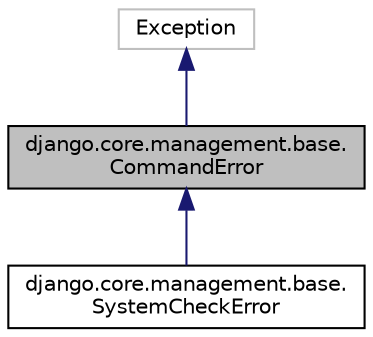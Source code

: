 digraph "django.core.management.base.CommandError"
{
 // LATEX_PDF_SIZE
  edge [fontname="Helvetica",fontsize="10",labelfontname="Helvetica",labelfontsize="10"];
  node [fontname="Helvetica",fontsize="10",shape=record];
  Node1 [label="django.core.management.base.\lCommandError",height=0.2,width=0.4,color="black", fillcolor="grey75", style="filled", fontcolor="black",tooltip=" "];
  Node2 -> Node1 [dir="back",color="midnightblue",fontsize="10",style="solid",fontname="Helvetica"];
  Node2 [label="Exception",height=0.2,width=0.4,color="grey75", fillcolor="white", style="filled",tooltip=" "];
  Node1 -> Node3 [dir="back",color="midnightblue",fontsize="10",style="solid",fontname="Helvetica"];
  Node3 [label="django.core.management.base.\lSystemCheckError",height=0.2,width=0.4,color="black", fillcolor="white", style="filled",URL="$d8/d89/classdjango_1_1core_1_1management_1_1base_1_1_system_check_error.html",tooltip=" "];
}
